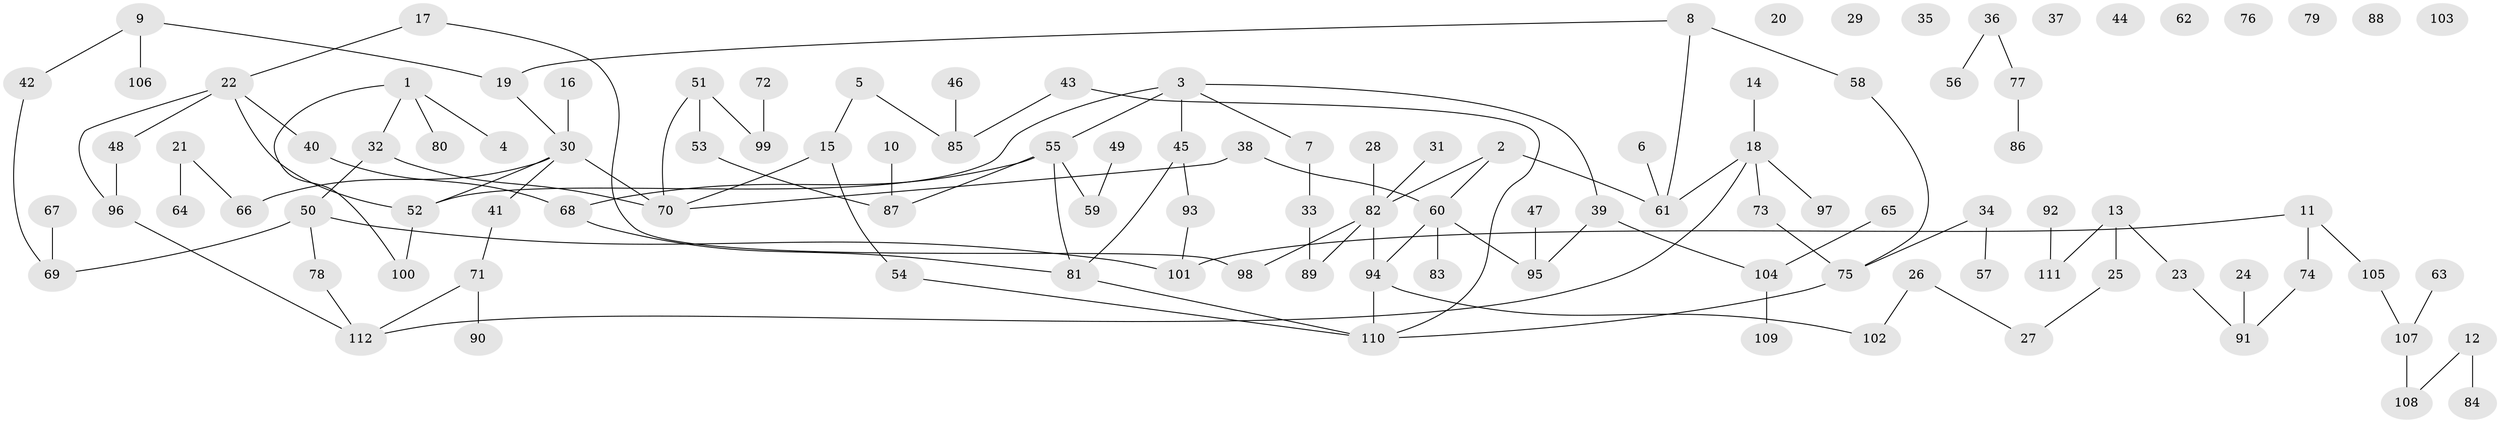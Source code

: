 // Generated by graph-tools (version 1.1) at 2025/40/03/09/25 04:40:11]
// undirected, 112 vertices, 122 edges
graph export_dot {
graph [start="1"]
  node [color=gray90,style=filled];
  1;
  2;
  3;
  4;
  5;
  6;
  7;
  8;
  9;
  10;
  11;
  12;
  13;
  14;
  15;
  16;
  17;
  18;
  19;
  20;
  21;
  22;
  23;
  24;
  25;
  26;
  27;
  28;
  29;
  30;
  31;
  32;
  33;
  34;
  35;
  36;
  37;
  38;
  39;
  40;
  41;
  42;
  43;
  44;
  45;
  46;
  47;
  48;
  49;
  50;
  51;
  52;
  53;
  54;
  55;
  56;
  57;
  58;
  59;
  60;
  61;
  62;
  63;
  64;
  65;
  66;
  67;
  68;
  69;
  70;
  71;
  72;
  73;
  74;
  75;
  76;
  77;
  78;
  79;
  80;
  81;
  82;
  83;
  84;
  85;
  86;
  87;
  88;
  89;
  90;
  91;
  92;
  93;
  94;
  95;
  96;
  97;
  98;
  99;
  100;
  101;
  102;
  103;
  104;
  105;
  106;
  107;
  108;
  109;
  110;
  111;
  112;
  1 -- 4;
  1 -- 32;
  1 -- 80;
  1 -- 100;
  2 -- 60;
  2 -- 61;
  2 -- 82;
  3 -- 7;
  3 -- 39;
  3 -- 45;
  3 -- 52;
  3 -- 55;
  5 -- 15;
  5 -- 85;
  6 -- 61;
  7 -- 33;
  8 -- 19;
  8 -- 58;
  8 -- 61;
  9 -- 19;
  9 -- 42;
  9 -- 106;
  10 -- 87;
  11 -- 74;
  11 -- 101;
  11 -- 105;
  12 -- 84;
  12 -- 108;
  13 -- 23;
  13 -- 25;
  13 -- 111;
  14 -- 18;
  15 -- 54;
  15 -- 70;
  16 -- 30;
  17 -- 22;
  17 -- 98;
  18 -- 61;
  18 -- 73;
  18 -- 97;
  18 -- 112;
  19 -- 30;
  21 -- 64;
  21 -- 66;
  22 -- 40;
  22 -- 48;
  22 -- 52;
  22 -- 96;
  23 -- 91;
  24 -- 91;
  25 -- 27;
  26 -- 27;
  26 -- 102;
  28 -- 82;
  30 -- 41;
  30 -- 52;
  30 -- 66;
  30 -- 70;
  31 -- 82;
  32 -- 50;
  32 -- 70;
  33 -- 89;
  34 -- 57;
  34 -- 75;
  36 -- 56;
  36 -- 77;
  38 -- 60;
  38 -- 70;
  39 -- 95;
  39 -- 104;
  40 -- 68;
  41 -- 71;
  42 -- 69;
  43 -- 85;
  43 -- 110;
  45 -- 81;
  45 -- 93;
  46 -- 85;
  47 -- 95;
  48 -- 96;
  49 -- 59;
  50 -- 69;
  50 -- 78;
  50 -- 101;
  51 -- 53;
  51 -- 70;
  51 -- 99;
  52 -- 100;
  53 -- 87;
  54 -- 110;
  55 -- 59;
  55 -- 68;
  55 -- 81;
  55 -- 87;
  58 -- 75;
  60 -- 83;
  60 -- 94;
  60 -- 95;
  63 -- 107;
  65 -- 104;
  67 -- 69;
  68 -- 81;
  71 -- 90;
  71 -- 112;
  72 -- 99;
  73 -- 75;
  74 -- 91;
  75 -- 110;
  77 -- 86;
  78 -- 112;
  81 -- 110;
  82 -- 89;
  82 -- 94;
  82 -- 98;
  92 -- 111;
  93 -- 101;
  94 -- 102;
  94 -- 110;
  96 -- 112;
  104 -- 109;
  105 -- 107;
  107 -- 108;
}

